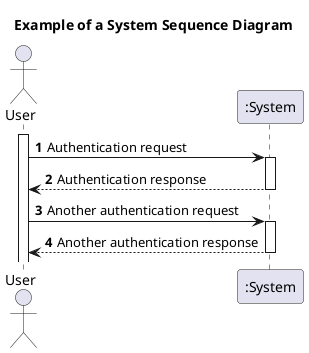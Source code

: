 @startuml
'https://plantuml.com/sequence-diagram

title Example of a System Sequence Diagram

autoactivate on
autonumber

actor "User" as User
participant ":System" as System

activate User

User -> System: Authentication request
System --> User: Authentication response

User -> System: Another authentication request
User <-- System: Another authentication response
@enduml